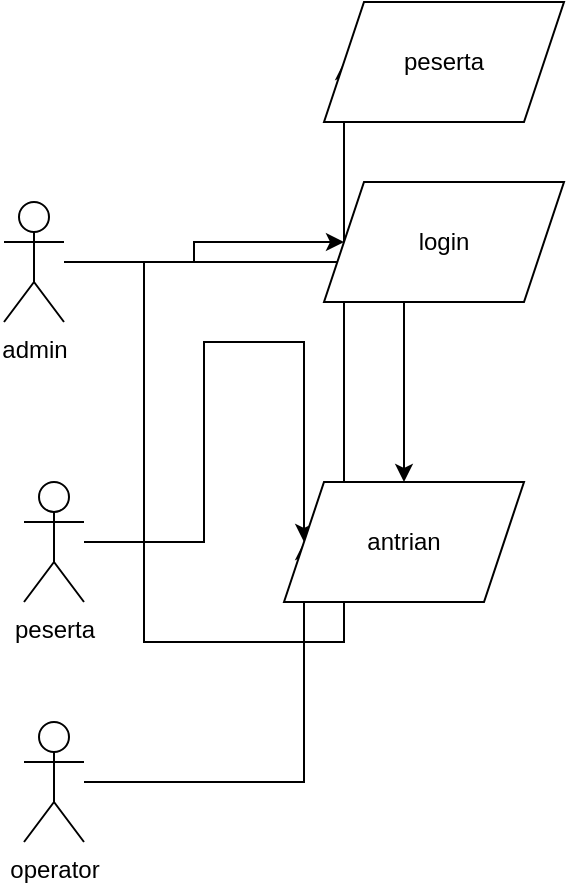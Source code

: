 <mxfile version="28.2.3">
  <diagram name="Page-1" id="ZDpskV8k_hyqIahqrF_2">
    <mxGraphModel dx="1130" dy="637" grid="1" gridSize="10" guides="1" tooltips="1" connect="1" arrows="1" fold="1" page="1" pageScale="1" pageWidth="850" pageHeight="1100" math="0" shadow="0">
      <root>
        <mxCell id="0" />
        <mxCell id="1" parent="0" />
        <mxCell id="Y5SvJqaAKjnreA4SBsyO-9" style="edgeStyle=orthogonalEdgeStyle;rounded=0;orthogonalLoop=1;jettySize=auto;html=1;" edge="1" parent="1" source="Y5SvJqaAKjnreA4SBsyO-1" target="Y5SvJqaAKjnreA4SBsyO-6">
          <mxGeometry relative="1" as="geometry" />
        </mxCell>
        <mxCell id="Y5SvJqaAKjnreA4SBsyO-12" style="edgeStyle=orthogonalEdgeStyle;rounded=0;orthogonalLoop=1;jettySize=auto;html=1;" edge="1" parent="1" source="Y5SvJqaAKjnreA4SBsyO-1" target="Y5SvJqaAKjnreA4SBsyO-7">
          <mxGeometry relative="1" as="geometry" />
        </mxCell>
        <mxCell id="Y5SvJqaAKjnreA4SBsyO-13" style="edgeStyle=orthogonalEdgeStyle;rounded=0;orthogonalLoop=1;jettySize=auto;html=1;entryX=0;entryY=0.5;entryDx=0;entryDy=0;" edge="1" parent="1" source="Y5SvJqaAKjnreA4SBsyO-1" target="Y5SvJqaAKjnreA4SBsyO-8">
          <mxGeometry relative="1" as="geometry">
            <Array as="points">
              <mxPoint x="270" y="250" />
              <mxPoint x="270" y="440" />
            </Array>
          </mxGeometry>
        </mxCell>
        <mxCell id="Y5SvJqaAKjnreA4SBsyO-1" value="admin" style="shape=umlActor;verticalLabelPosition=bottom;verticalAlign=top;html=1;outlineConnect=0;" vertex="1" parent="1">
          <mxGeometry x="200" y="220" width="30" height="60" as="geometry" />
        </mxCell>
        <mxCell id="Y5SvJqaAKjnreA4SBsyO-14" style="edgeStyle=orthogonalEdgeStyle;rounded=0;orthogonalLoop=1;jettySize=auto;html=1;entryX=0;entryY=0.5;entryDx=0;entryDy=0;" edge="1" parent="1" source="Y5SvJqaAKjnreA4SBsyO-3" target="Y5SvJqaAKjnreA4SBsyO-7">
          <mxGeometry relative="1" as="geometry" />
        </mxCell>
        <mxCell id="Y5SvJqaAKjnreA4SBsyO-3" value="operator" style="shape=umlActor;verticalLabelPosition=bottom;verticalAlign=top;html=1;outlineConnect=0;" vertex="1" parent="1">
          <mxGeometry x="210" y="480" width="30" height="60" as="geometry" />
        </mxCell>
        <mxCell id="Y5SvJqaAKjnreA4SBsyO-11" style="edgeStyle=orthogonalEdgeStyle;rounded=0;orthogonalLoop=1;jettySize=auto;html=1;entryX=0;entryY=0.5;entryDx=0;entryDy=0;" edge="1" parent="1" source="Y5SvJqaAKjnreA4SBsyO-4" target="Y5SvJqaAKjnreA4SBsyO-7">
          <mxGeometry relative="1" as="geometry">
            <Array as="points">
              <mxPoint x="300" y="390" />
              <mxPoint x="300" y="290" />
            </Array>
          </mxGeometry>
        </mxCell>
        <mxCell id="Y5SvJqaAKjnreA4SBsyO-4" value="peserta" style="shape=umlActor;verticalLabelPosition=bottom;verticalAlign=top;html=1;outlineConnect=0;" vertex="1" parent="1">
          <mxGeometry x="210" y="360" width="30" height="60" as="geometry" />
        </mxCell>
        <mxCell id="Y5SvJqaAKjnreA4SBsyO-6" value="login" style="shape=parallelogram;perimeter=parallelogramPerimeter;whiteSpace=wrap;html=1;fixedSize=1;" vertex="1" parent="1">
          <mxGeometry x="360" y="210" width="120" height="60" as="geometry" />
        </mxCell>
        <mxCell id="Y5SvJqaAKjnreA4SBsyO-7" value="antrian" style="shape=parallelogram;perimeter=parallelogramPerimeter;whiteSpace=wrap;html=1;fixedSize=1;" vertex="1" parent="1">
          <mxGeometry x="340" y="360" width="120" height="60" as="geometry" />
        </mxCell>
        <mxCell id="Y5SvJqaAKjnreA4SBsyO-8" value="peserta" style="shape=parallelogram;perimeter=parallelogramPerimeter;whiteSpace=wrap;html=1;fixedSize=1;" vertex="1" parent="1">
          <mxGeometry x="360" y="120" width="120" height="60" as="geometry" />
        </mxCell>
      </root>
    </mxGraphModel>
  </diagram>
</mxfile>

